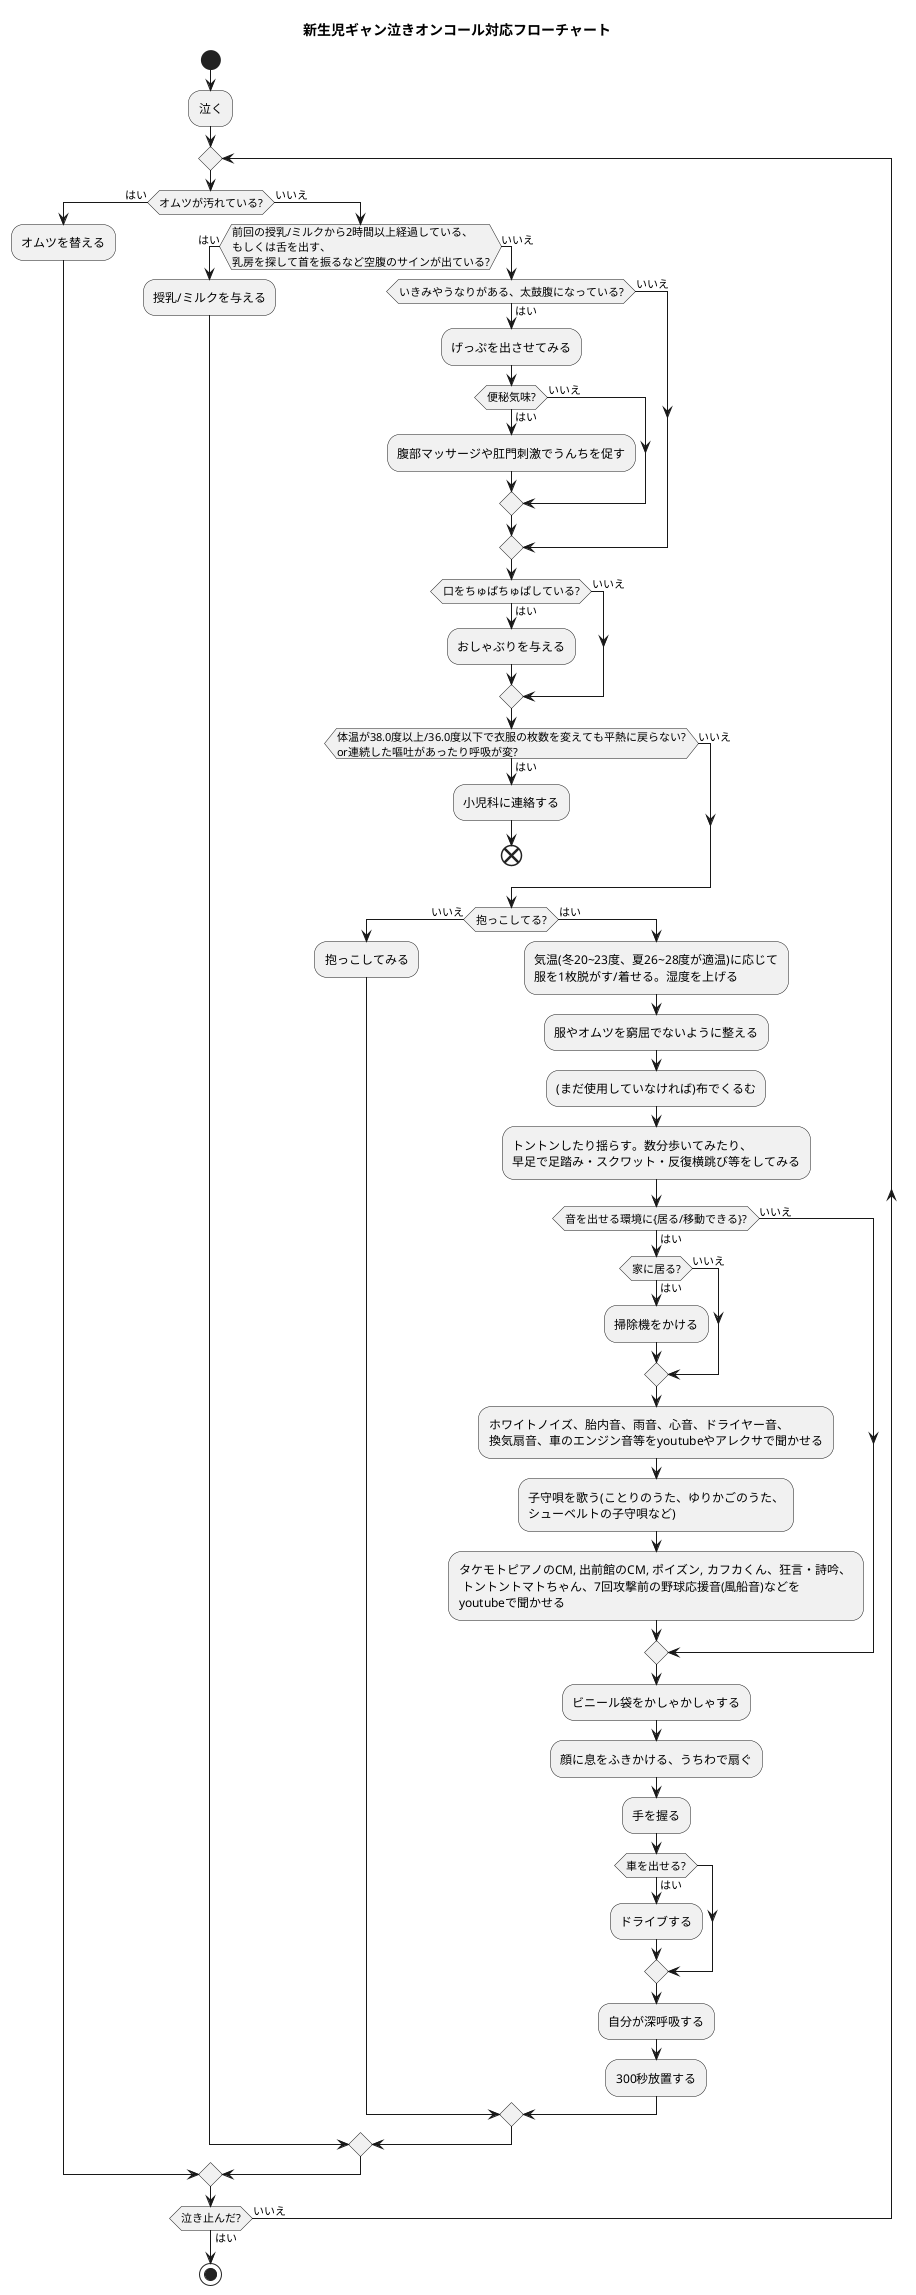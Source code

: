 @startuml

title 新生児ギャン泣きオンコール対応フローチャート
start

:泣く;

repeat;
  if (オムツが汚れている?) then (はい)
    :オムツを替える;
  else (いいえ)
    if (前回の授乳/ミルクから2時間以上経過している、\nもしくは舌を出す、\n乳房を探して首を振るなど空腹のサインが出ている?) then (はい)
      :授乳/ミルクを与える;
    else (いいえ)
      if (いきみやうなりがある、太鼓腹になっている?) then (はい)
        :げっぷを出させてみる;
        if (便秘気味?) then (はい)
          :腹部マッサージや肛門刺激でうんちを促す;
        else (いいえ)
        endif
      else (いいえ)
      endif
      if (口をちゅぱちゅぱしている?) then (はい)
        :おしゃぶりを与える;
      else (いいえ)
      endif
      if (体温が38.0度以上/36.0度以下で衣服の枚数を変えても平熱に戻らない?\nor連続した嘔吐があったり呼吸が変?) then (はい)
        :小児科に連絡する;
        end
      else (いいえ)
      endif
      if (抱っこしてる?) then (いいえ)
        :抱っこしてみる;
      else (はい)
        :気温(冬20~23度、夏26~28度が適温)に応じて\n服を1枚脱がす/着せる。湿度を上げる;
        :服やオムツを窮屈でないように整える;
        :(まだ使用していなければ)布でくるむ;
        :トントンしたり揺らす。数分歩いてみたり、\n早足で足踏み・スクワット・反復横跳び等をしてみる;
        if (音を出せる環境に{居る/移動できる}?) then (はい)
          if (家に居る?) then (はい)
            :掃除機をかける;
          else (いいえ)
          endif
          :ホワイトノイズ、胎内音、雨音、心音、ドライヤー音、\n換気扇音、車のエンジン音等をyoutubeやアレクサで聞かせる;
          :子守唄を歌う(ことりのうた、ゆりかごのうた、\nシューベルトの子守唄など);
          :タケモトピアノのCM, 出前館のCM, ポイズン, カフカくん、狂言・詩吟、 \n トントントマトちゃん、7回攻撃前の野球応援音(風船音)などを\nyoutubeで聞かせる;
        else (いいえ)
        endif
        :ビニール袋をかしゃかしゃする;
        :顔に息をふきかける、うちわで扇ぐ;
        :手を握る;
        if (車を出せる?) then (はい)
          :ドライブする;
        endif
        :自分が深呼吸する;
        :300秒放置する;
      endif
    endif
  endif
repeat while (泣き止んだ?) is (いいえ) not (はい)

stop

@enduml